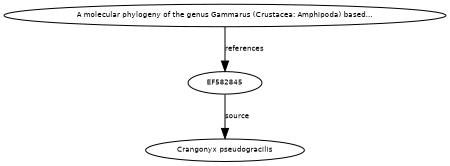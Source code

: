 digraph G {
size="3,3";
node [fontsize=7, fontname="Helvetica"];
edge [fontsize=7, fontname="Helvetica"];
node0 [label="EF582845", width=0.27433100247,height=0.27433100247];
node1 [label="A molecular phylogeny of the genus Gammarus (Crustacea: Amphipoda) based...", width=0.27433100247,height=0.27433100247];
node2 [label="Crangonyx pseudogracilis", width=0.27433100247,height=0.27433100247];
node1 -> node0 [label="references"];
node0 -> node2 [label="source"];
}

